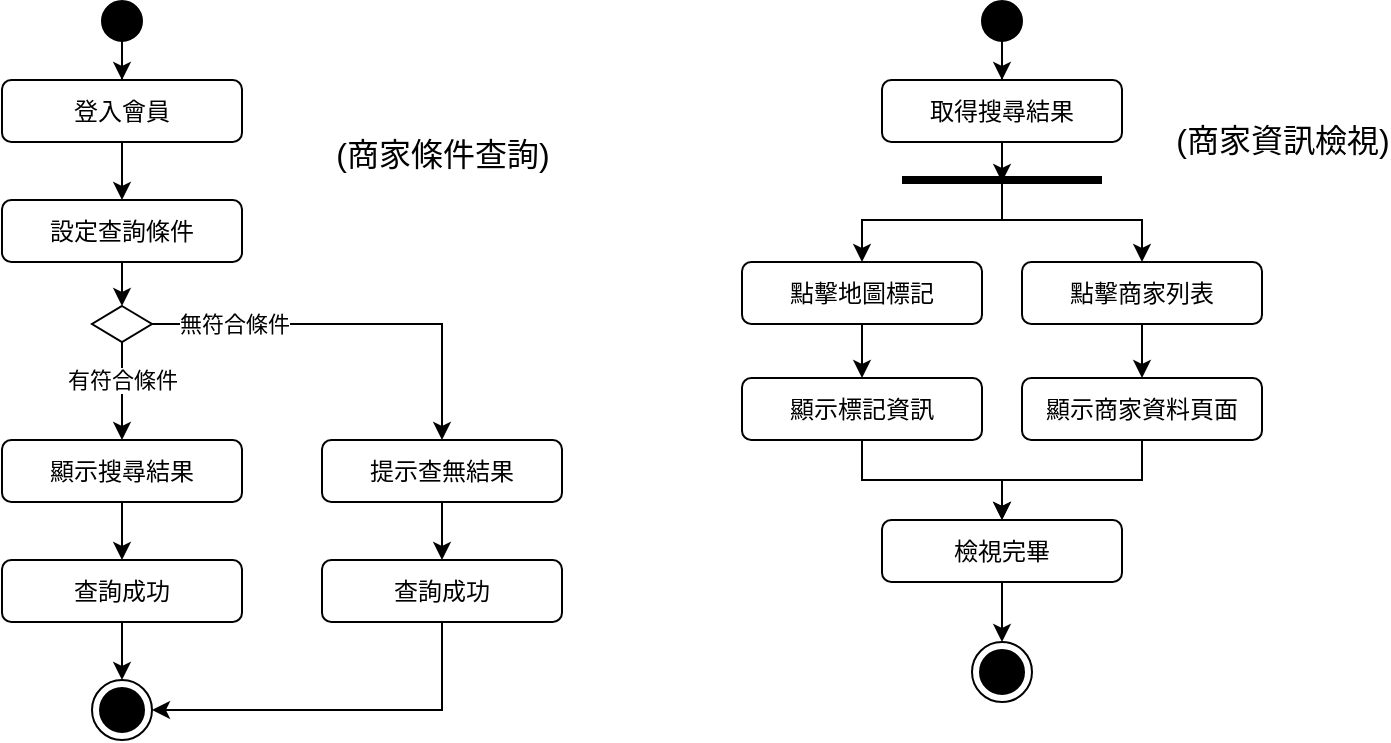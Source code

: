 <mxfile version="24.2.5" type="device">
  <diagram name="商家條件查詢" id="6uTObBLCZJcAvnYdVuUf">
    <mxGraphModel dx="4062" dy="138" grid="1" gridSize="10" guides="1" tooltips="1" connect="1" arrows="1" fold="1" page="1" pageScale="1" pageWidth="1169" pageHeight="827" math="0" shadow="0">
      <root>
        <mxCell id="0" />
        <mxCell id="1" parent="0" />
        <mxCell id="YuQygqYm4_OiDBKayIfQ-50" value="" style="edgeStyle=orthogonalEdgeStyle;rounded=0;orthogonalLoop=1;jettySize=auto;html=1;" parent="1" source="YuQygqYm4_OiDBKayIfQ-6" edge="1">
          <mxGeometry relative="1" as="geometry">
            <mxPoint x="-2890" y="1011" as="targetPoint" />
          </mxGeometry>
        </mxCell>
        <mxCell id="YuQygqYm4_OiDBKayIfQ-6" value="取得搜尋結果" style="rounded=1;whiteSpace=wrap;html=1;" parent="1" vertex="1">
          <mxGeometry x="-2950" y="960" width="120" height="31" as="geometry" />
        </mxCell>
        <mxCell id="YuQygqYm4_OiDBKayIfQ-7" style="edgeStyle=orthogonalEdgeStyle;rounded=0;orthogonalLoop=1;jettySize=auto;html=1;exitX=0.5;exitY=1;exitDx=0;exitDy=0;" parent="1" source="YuQygqYm4_OiDBKayIfQ-8" target="YuQygqYm4_OiDBKayIfQ-6" edge="1">
          <mxGeometry relative="1" as="geometry" />
        </mxCell>
        <mxCell id="YuQygqYm4_OiDBKayIfQ-8" value="" style="ellipse;whiteSpace=wrap;html=1;aspect=fixed;fillColor=#000000;" parent="1" vertex="1">
          <mxGeometry x="-2900" y="920.5" width="20" height="20" as="geometry" />
        </mxCell>
        <mxCell id="YuQygqYm4_OiDBKayIfQ-45" value="" style="ellipse;html=1;shape=endState;fillColor=#000000;strokeColor=#000000;" parent="1" vertex="1">
          <mxGeometry x="-2905" y="1241" width="30" height="30" as="geometry" />
        </mxCell>
        <mxCell id="JtnD3dbLDAArh6WuN1uB-22" value="" style="edgeStyle=orthogonalEdgeStyle;rounded=0;orthogonalLoop=1;jettySize=auto;html=1;" edge="1" source="JtnD3dbLDAArh6WuN1uB-23" target="JtnD3dbLDAArh6WuN1uB-27" parent="1">
          <mxGeometry relative="1" as="geometry" />
        </mxCell>
        <mxCell id="JtnD3dbLDAArh6WuN1uB-23" value="登入會員" style="rounded=1;whiteSpace=wrap;html=1;" vertex="1" parent="1">
          <mxGeometry x="-3390" y="960" width="120" height="31" as="geometry" />
        </mxCell>
        <mxCell id="JtnD3dbLDAArh6WuN1uB-24" style="edgeStyle=orthogonalEdgeStyle;rounded=0;orthogonalLoop=1;jettySize=auto;html=1;exitX=0.5;exitY=1;exitDx=0;exitDy=0;" edge="1" source="JtnD3dbLDAArh6WuN1uB-25" target="JtnD3dbLDAArh6WuN1uB-23" parent="1">
          <mxGeometry relative="1" as="geometry" />
        </mxCell>
        <mxCell id="JtnD3dbLDAArh6WuN1uB-25" value="" style="ellipse;whiteSpace=wrap;html=1;aspect=fixed;fillColor=#000000;" vertex="1" parent="1">
          <mxGeometry x="-3340" y="920.5" width="20" height="20" as="geometry" />
        </mxCell>
        <mxCell id="JtnD3dbLDAArh6WuN1uB-26" style="edgeStyle=orthogonalEdgeStyle;rounded=0;orthogonalLoop=1;jettySize=auto;html=1;entryX=0.5;entryY=0;entryDx=0;entryDy=0;" edge="1" source="JtnD3dbLDAArh6WuN1uB-27" target="JtnD3dbLDAArh6WuN1uB-38" parent="1">
          <mxGeometry relative="1" as="geometry" />
        </mxCell>
        <mxCell id="JtnD3dbLDAArh6WuN1uB-27" value="設定查詢條件" style="rounded=1;whiteSpace=wrap;html=1;" vertex="1" parent="1">
          <mxGeometry x="-3390" y="1020" width="120" height="31" as="geometry" />
        </mxCell>
        <mxCell id="JtnD3dbLDAArh6WuN1uB-28" value="" style="ellipse;html=1;shape=endState;fillColor=#000000;strokeColor=#000000;" vertex="1" parent="1">
          <mxGeometry x="-3345" y="1260" width="30" height="30" as="geometry" />
        </mxCell>
        <mxCell id="JtnD3dbLDAArh6WuN1uB-29" style="edgeStyle=orthogonalEdgeStyle;rounded=0;orthogonalLoop=1;jettySize=auto;html=1;" edge="1" source="JtnD3dbLDAArh6WuN1uB-30" target="JtnD3dbLDAArh6WuN1uB-32" parent="1">
          <mxGeometry relative="1" as="geometry" />
        </mxCell>
        <mxCell id="JtnD3dbLDAArh6WuN1uB-30" value="顯示搜尋結果" style="rounded=1;whiteSpace=wrap;html=1;" vertex="1" parent="1">
          <mxGeometry x="-3390" y="1140" width="120" height="31" as="geometry" />
        </mxCell>
        <mxCell id="JtnD3dbLDAArh6WuN1uB-31" style="edgeStyle=orthogonalEdgeStyle;rounded=0;orthogonalLoop=1;jettySize=auto;html=1;entryX=0.5;entryY=0;entryDx=0;entryDy=0;" edge="1" source="JtnD3dbLDAArh6WuN1uB-32" target="JtnD3dbLDAArh6WuN1uB-28" parent="1">
          <mxGeometry relative="1" as="geometry" />
        </mxCell>
        <mxCell id="JtnD3dbLDAArh6WuN1uB-32" value="查詢成功" style="rounded=1;whiteSpace=wrap;html=1;" vertex="1" parent="1">
          <mxGeometry x="-3390" y="1200" width="120" height="31" as="geometry" />
        </mxCell>
        <mxCell id="JtnD3dbLDAArh6WuN1uB-33" style="edgeStyle=orthogonalEdgeStyle;rounded=0;orthogonalLoop=1;jettySize=auto;html=1;" edge="1" source="JtnD3dbLDAArh6WuN1uB-38" parent="1">
          <mxGeometry relative="1" as="geometry">
            <mxPoint x="-3330" y="1140" as="targetPoint" />
          </mxGeometry>
        </mxCell>
        <mxCell id="JtnD3dbLDAArh6WuN1uB-34" value="有符合條件" style="edgeLabel;html=1;align=center;verticalAlign=middle;resizable=0;points=[];" vertex="1" connectable="0" parent="JtnD3dbLDAArh6WuN1uB-33">
          <mxGeometry x="-0.393" y="1" relative="1" as="geometry">
            <mxPoint x="-1" y="4" as="offset" />
          </mxGeometry>
        </mxCell>
        <mxCell id="JtnD3dbLDAArh6WuN1uB-35" style="edgeStyle=orthogonalEdgeStyle;rounded=0;orthogonalLoop=1;jettySize=auto;html=1;entryX=0.5;entryY=0;entryDx=0;entryDy=0;" edge="1" source="JtnD3dbLDAArh6WuN1uB-38" target="JtnD3dbLDAArh6WuN1uB-40" parent="1">
          <mxGeometry relative="1" as="geometry">
            <mxPoint x="-3230" y="1082" as="targetPoint" />
          </mxGeometry>
        </mxCell>
        <mxCell id="JtnD3dbLDAArh6WuN1uB-36" value="無符合條件" style="edgeLabel;html=1;align=center;verticalAlign=middle;resizable=0;points=[];" vertex="1" connectable="0" parent="JtnD3dbLDAArh6WuN1uB-35">
          <mxGeometry x="-0.205" y="-1" relative="1" as="geometry">
            <mxPoint x="-40" y="-1" as="offset" />
          </mxGeometry>
        </mxCell>
        <mxCell id="JtnD3dbLDAArh6WuN1uB-37" value="&lt;font style=&quot;font-size: 16px;&quot;&gt;(商家條件查詢)&lt;/font&gt;" style="edgeLabel;html=1;align=center;verticalAlign=middle;resizable=0;points=[];" vertex="1" connectable="0" parent="JtnD3dbLDAArh6WuN1uB-35">
          <mxGeometry x="-0.205" y="-1" relative="1" as="geometry">
            <mxPoint x="64" y="-86" as="offset" />
          </mxGeometry>
        </mxCell>
        <mxCell id="JtnD3dbLDAArh6WuN1uB-57" value="&lt;font style=&quot;font-size: 16px;&quot;&gt;(商家資訊檢視)&lt;/font&gt;" style="edgeLabel;html=1;align=center;verticalAlign=middle;resizable=0;points=[];" vertex="1" connectable="0" parent="JtnD3dbLDAArh6WuN1uB-35">
          <mxGeometry x="-0.205" y="-1" relative="1" as="geometry">
            <mxPoint x="484" y="-93" as="offset" />
          </mxGeometry>
        </mxCell>
        <mxCell id="JtnD3dbLDAArh6WuN1uB-38" value="" style="rhombus;whiteSpace=wrap;html=1;" vertex="1" parent="1">
          <mxGeometry x="-3345" y="1073" width="30" height="18" as="geometry" />
        </mxCell>
        <mxCell id="JtnD3dbLDAArh6WuN1uB-39" style="edgeStyle=orthogonalEdgeStyle;rounded=0;orthogonalLoop=1;jettySize=auto;html=1;entryX=0.5;entryY=0;entryDx=0;entryDy=0;" edge="1" source="JtnD3dbLDAArh6WuN1uB-40" target="JtnD3dbLDAArh6WuN1uB-42" parent="1">
          <mxGeometry relative="1" as="geometry" />
        </mxCell>
        <mxCell id="JtnD3dbLDAArh6WuN1uB-40" value="提示查無結果" style="rounded=1;whiteSpace=wrap;html=1;" vertex="1" parent="1">
          <mxGeometry x="-3230" y="1140" width="120" height="31" as="geometry" />
        </mxCell>
        <mxCell id="JtnD3dbLDAArh6WuN1uB-41" style="edgeStyle=orthogonalEdgeStyle;rounded=0;orthogonalLoop=1;jettySize=auto;html=1;entryX=1;entryY=0.5;entryDx=0;entryDy=0;" edge="1" source="JtnD3dbLDAArh6WuN1uB-42" target="JtnD3dbLDAArh6WuN1uB-28" parent="1">
          <mxGeometry relative="1" as="geometry">
            <Array as="points">
              <mxPoint x="-3170" y="1275" />
            </Array>
          </mxGeometry>
        </mxCell>
        <mxCell id="JtnD3dbLDAArh6WuN1uB-42" value="查詢成功" style="rounded=1;whiteSpace=wrap;html=1;" vertex="1" parent="1">
          <mxGeometry x="-3230" y="1200" width="120" height="31" as="geometry" />
        </mxCell>
        <mxCell id="JtnD3dbLDAArh6WuN1uB-43" value="" style="shape=link;html=1;rounded=0;strokeWidth=3;width=-3.103;" edge="1" parent="1">
          <mxGeometry width="100" relative="1" as="geometry">
            <mxPoint x="-2940" y="1010.0" as="sourcePoint" />
            <mxPoint x="-2840" y="1010.0" as="targetPoint" />
          </mxGeometry>
        </mxCell>
        <mxCell id="JtnD3dbLDAArh6WuN1uB-47" style="edgeStyle=orthogonalEdgeStyle;rounded=0;orthogonalLoop=1;jettySize=auto;html=1;endArrow=none;endFill=0;startArrow=classic;startFill=1;" edge="1" parent="1" source="JtnD3dbLDAArh6WuN1uB-45">
          <mxGeometry relative="1" as="geometry">
            <mxPoint x="-2890" y="1010" as="targetPoint" />
            <Array as="points">
              <mxPoint x="-2960" y="1030" />
              <mxPoint x="-2890" y="1030" />
            </Array>
          </mxGeometry>
        </mxCell>
        <mxCell id="JtnD3dbLDAArh6WuN1uB-50" style="edgeStyle=orthogonalEdgeStyle;rounded=0;orthogonalLoop=1;jettySize=auto;html=1;entryX=0.5;entryY=0;entryDx=0;entryDy=0;" edge="1" parent="1" source="JtnD3dbLDAArh6WuN1uB-45" target="JtnD3dbLDAArh6WuN1uB-49">
          <mxGeometry relative="1" as="geometry" />
        </mxCell>
        <mxCell id="JtnD3dbLDAArh6WuN1uB-45" value="點擊地圖標記" style="rounded=1;whiteSpace=wrap;html=1;" vertex="1" parent="1">
          <mxGeometry x="-3020" y="1051" width="120" height="31" as="geometry" />
        </mxCell>
        <mxCell id="JtnD3dbLDAArh6WuN1uB-48" style="edgeStyle=orthogonalEdgeStyle;rounded=0;orthogonalLoop=1;jettySize=auto;html=1;endArrow=none;endFill=0;startArrow=classic;startFill=1;" edge="1" parent="1" source="JtnD3dbLDAArh6WuN1uB-46">
          <mxGeometry relative="1" as="geometry">
            <mxPoint x="-2890" y="1010" as="targetPoint" />
            <Array as="points">
              <mxPoint x="-2820" y="1030" />
              <mxPoint x="-2890" y="1030" />
            </Array>
          </mxGeometry>
        </mxCell>
        <mxCell id="JtnD3dbLDAArh6WuN1uB-56" style="edgeStyle=orthogonalEdgeStyle;rounded=0;orthogonalLoop=1;jettySize=auto;html=1;entryX=0.5;entryY=0;entryDx=0;entryDy=0;" edge="1" parent="1" source="JtnD3dbLDAArh6WuN1uB-46" target="JtnD3dbLDAArh6WuN1uB-53">
          <mxGeometry relative="1" as="geometry" />
        </mxCell>
        <mxCell id="JtnD3dbLDAArh6WuN1uB-46" value="點擊商家列表" style="rounded=1;whiteSpace=wrap;html=1;" vertex="1" parent="1">
          <mxGeometry x="-2880" y="1051" width="120" height="31" as="geometry" />
        </mxCell>
        <mxCell id="JtnD3dbLDAArh6WuN1uB-52" style="edgeStyle=orthogonalEdgeStyle;rounded=0;orthogonalLoop=1;jettySize=auto;html=1;entryX=0.5;entryY=0;entryDx=0;entryDy=0;" edge="1" parent="1" source="JtnD3dbLDAArh6WuN1uB-49" target="JtnD3dbLDAArh6WuN1uB-51">
          <mxGeometry relative="1" as="geometry" />
        </mxCell>
        <mxCell id="JtnD3dbLDAArh6WuN1uB-49" value="顯示標記資訊" style="rounded=1;whiteSpace=wrap;html=1;" vertex="1" parent="1">
          <mxGeometry x="-3020" y="1109" width="120" height="31" as="geometry" />
        </mxCell>
        <mxCell id="JtnD3dbLDAArh6WuN1uB-54" style="edgeStyle=orthogonalEdgeStyle;rounded=0;orthogonalLoop=1;jettySize=auto;html=1;entryX=0.5;entryY=0;entryDx=0;entryDy=0;" edge="1" parent="1" source="JtnD3dbLDAArh6WuN1uB-51" target="YuQygqYm4_OiDBKayIfQ-45">
          <mxGeometry relative="1" as="geometry" />
        </mxCell>
        <mxCell id="JtnD3dbLDAArh6WuN1uB-51" value="檢視完畢" style="rounded=1;whiteSpace=wrap;html=1;" vertex="1" parent="1">
          <mxGeometry x="-2950" y="1180" width="120" height="31" as="geometry" />
        </mxCell>
        <mxCell id="JtnD3dbLDAArh6WuN1uB-55" style="edgeStyle=orthogonalEdgeStyle;rounded=0;orthogonalLoop=1;jettySize=auto;html=1;entryX=0.5;entryY=0;entryDx=0;entryDy=0;" edge="1" parent="1" source="JtnD3dbLDAArh6WuN1uB-53" target="JtnD3dbLDAArh6WuN1uB-51">
          <mxGeometry relative="1" as="geometry" />
        </mxCell>
        <mxCell id="JtnD3dbLDAArh6WuN1uB-53" value="顯示商家資料頁面" style="rounded=1;whiteSpace=wrap;html=1;" vertex="1" parent="1">
          <mxGeometry x="-2880" y="1109" width="120" height="31" as="geometry" />
        </mxCell>
      </root>
    </mxGraphModel>
  </diagram>
</mxfile>
